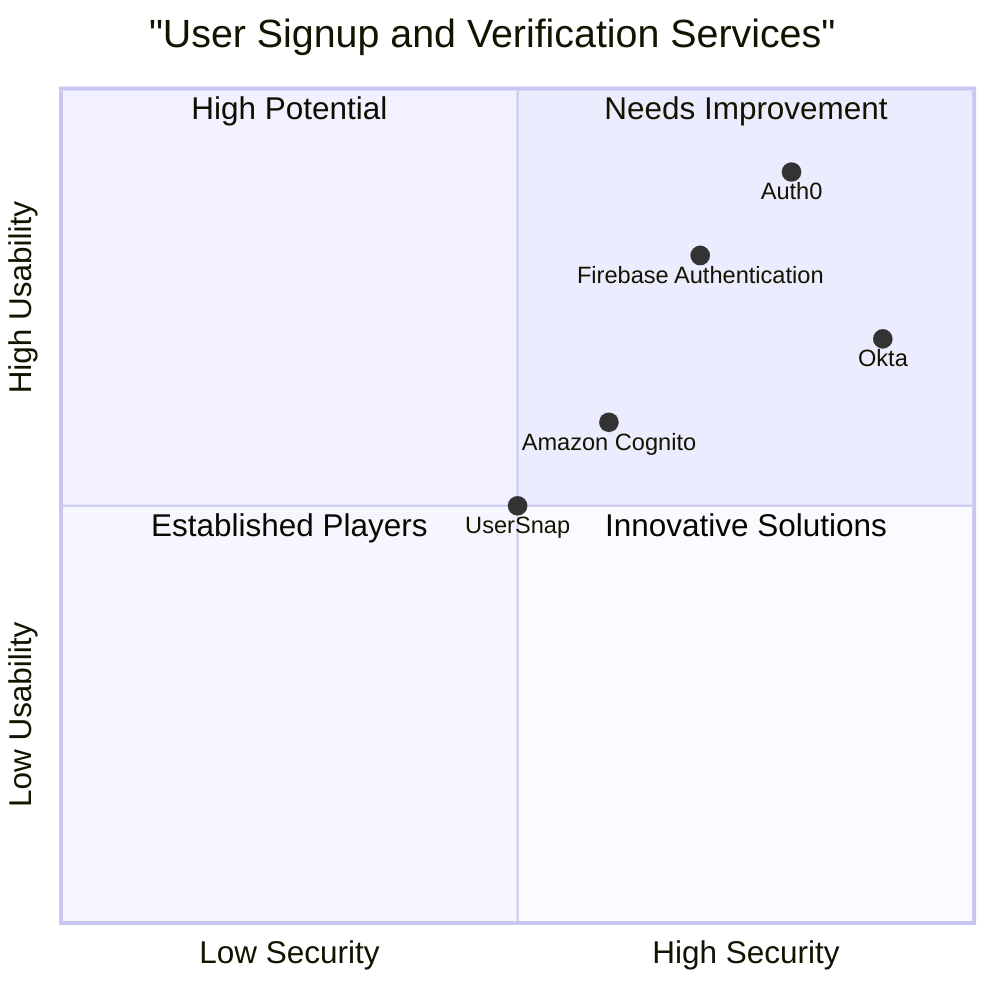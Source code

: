 quadrantChart
    title "User Signup and Verification Services"
    x-axis "Low Security" --> "High Security"
    y-axis "Low Usability" --> "High Usability"
    quadrant-1 "Needs Improvement"
    quadrant-2 "High Potential"
    quadrant-3 "Established Players"
    quadrant-4 "Innovative Solutions"
    "Auth0": [0.8, 0.9]
    "Firebase Authentication": [0.7, 0.8]
    "Okta": [0.9, 0.7]
    "Amazon Cognito": [0.6, 0.6]
    "UserSnap": [0.5, 0.5]